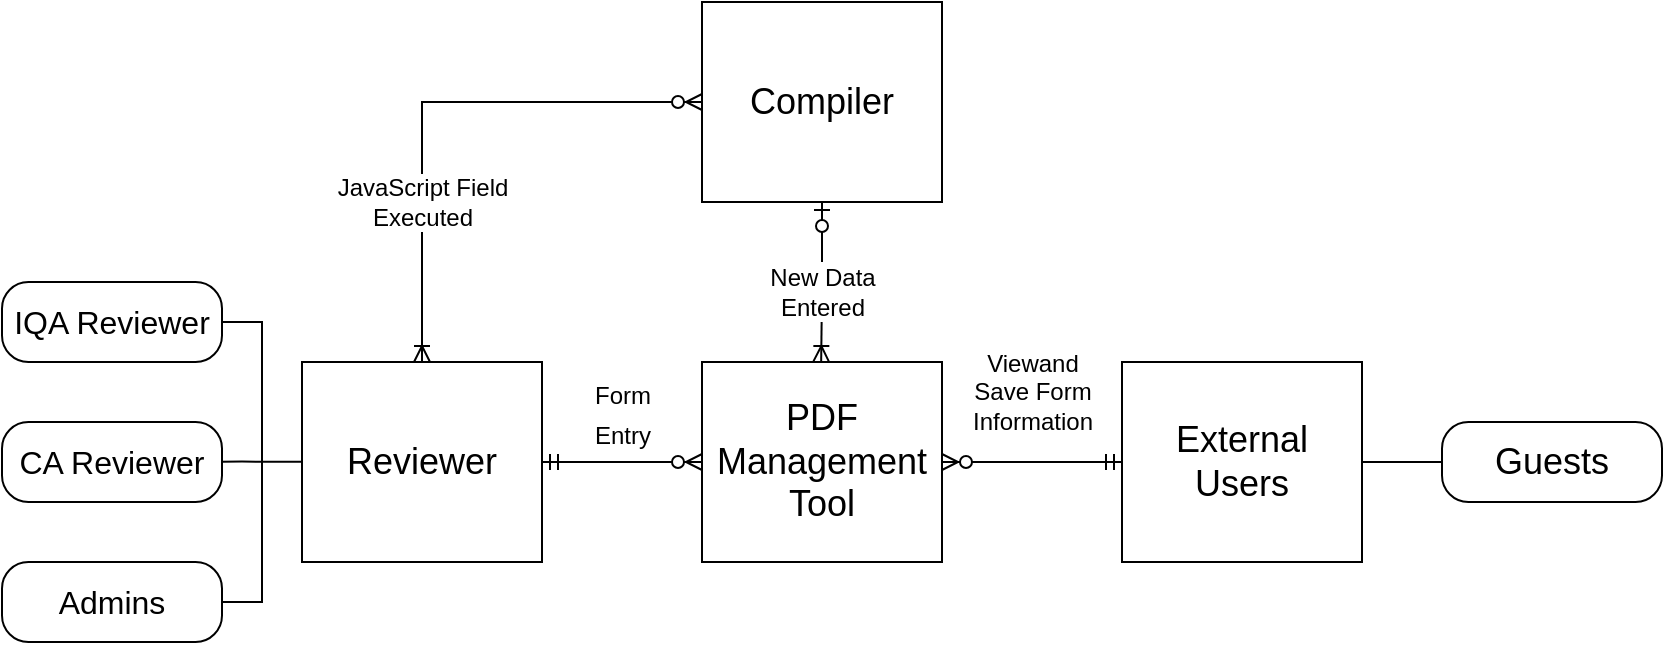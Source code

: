<mxfile version="15.8.8" type="device"><diagram id="R2lEEEUBdFMjLlhIrx00" name="Page-1"><mxGraphModel dx="2361" dy="1293" grid="1" gridSize="10" guides="1" tooltips="1" connect="1" arrows="1" fold="1" page="1" pageScale="1" pageWidth="850" pageHeight="1100" math="0" shadow="0" extFonts="Permanent Marker^https://fonts.googleapis.com/css?family=Permanent+Marker"><root><mxCell id="0"/><mxCell id="1" parent="0"/><mxCell id="h44mhIY3dPf8cAoPlyxF-2" value="&lt;font style=&quot;font-size: 18px&quot;&gt;Reviewer&lt;/font&gt;" style="whiteSpace=wrap;html=1;align=center;" parent="1" vertex="1"><mxGeometry x="160" y="280" width="120" height="100" as="geometry"/></mxCell><mxCell id="h44mhIY3dPf8cAoPlyxF-4" value="&lt;div&gt;&lt;font style=&quot;font-size: 18px&quot;&gt;&lt;font style=&quot;font-size: 18px&quot;&gt;PDF&lt;/font&gt;&lt;br&gt;&lt;/font&gt;&lt;/div&gt;&lt;div&gt;&lt;font style=&quot;font-size: 18px&quot; size=&quot;3&quot;&gt;Management&lt;/font&gt;&lt;/div&gt;&lt;div&gt;&lt;font style=&quot;font-size: 18px&quot; size=&quot;3&quot;&gt;Tool&lt;br&gt;&lt;/font&gt;&lt;/div&gt;" style="whiteSpace=wrap;html=1;align=center;" parent="1" vertex="1"><mxGeometry x="360" y="280" width="120" height="100" as="geometry"/></mxCell><mxCell id="h44mhIY3dPf8cAoPlyxF-5" value="&lt;div&gt;&lt;font style=&quot;font-size: 18px&quot;&gt;External&lt;/font&gt;&lt;/div&gt;&lt;div&gt;&lt;font style=&quot;font-size: 18px&quot;&gt;Users&lt;br&gt;&lt;/font&gt;&lt;/div&gt;" style="whiteSpace=wrap;html=1;align=center;" parent="1" vertex="1"><mxGeometry x="570" y="280" width="120" height="100" as="geometry"/></mxCell><mxCell id="h44mhIY3dPf8cAoPlyxF-18" value="" style="fontSize=12;html=1;endArrow=ERoneToMany;startArrow=none;rounded=0;" parent="1" source="h44mhIY3dPf8cAoPlyxF-36" edge="1"><mxGeometry width="100" height="100" relative="1" as="geometry"><mxPoint x="420" y="200" as="sourcePoint"/><mxPoint x="419.58" y="280" as="targetPoint"/><Array as="points"/></mxGeometry></mxCell><mxCell id="h44mhIY3dPf8cAoPlyxF-6" value="&lt;font style=&quot;font-size: 18px&quot;&gt;Compiler&lt;/font&gt;" style="whiteSpace=wrap;html=1;align=center;" parent="1" vertex="1"><mxGeometry x="360" y="100" width="120" height="100" as="geometry"/></mxCell><mxCell id="h44mhIY3dPf8cAoPlyxF-20" value="" style="fontSize=12;html=1;endArrow=ERzeroToMany;startArrow=ERmandOne;rounded=0;" parent="1" source="h44mhIY3dPf8cAoPlyxF-5" target="h44mhIY3dPf8cAoPlyxF-4" edge="1"><mxGeometry width="100" height="100" relative="1" as="geometry"><mxPoint x="540" y="329.58" as="sourcePoint"/><mxPoint x="490" y="340" as="targetPoint"/></mxGeometry></mxCell><mxCell id="h44mhIY3dPf8cAoPlyxF-21" value="" style="fontSize=12;html=1;endArrow=ERzeroToMany;startArrow=ERmandOne;rounded=0;" parent="1" source="h44mhIY3dPf8cAoPlyxF-2" target="h44mhIY3dPf8cAoPlyxF-4" edge="1"><mxGeometry width="100" height="100" relative="1" as="geometry"><mxPoint x="290" y="329.71" as="sourcePoint"/><mxPoint x="350" y="329.71" as="targetPoint"/></mxGeometry></mxCell><mxCell id="h44mhIY3dPf8cAoPlyxF-23" value="" style="fontSize=12;html=1;endArrow=ERoneToMany;startArrow=ERzeroToMany;rounded=0;entryX=0.5;entryY=0;entryDx=0;entryDy=0;" parent="1" source="h44mhIY3dPf8cAoPlyxF-6" target="h44mhIY3dPf8cAoPlyxF-2" edge="1"><mxGeometry width="100" height="100" relative="1" as="geometry"><mxPoint x="290" y="149.58" as="sourcePoint"/><mxPoint x="190" y="149.58" as="targetPoint"/><Array as="points"><mxPoint x="220" y="150"/></Array></mxGeometry></mxCell><mxCell id="h44mhIY3dPf8cAoPlyxF-39" value="&lt;div&gt;JavaScript Field&lt;/div&gt;&lt;div&gt;Executed&lt;br&gt;&lt;/div&gt;" style="edgeLabel;html=1;align=center;verticalAlign=middle;resizable=0;points=[];fontSize=12;" parent="h44mhIY3dPf8cAoPlyxF-23" vertex="1" connectable="0"><mxGeometry x="0.473" relative="1" as="geometry"><mxPoint y="-9" as="offset"/></mxGeometry></mxCell><mxCell id="h44mhIY3dPf8cAoPlyxF-24" value="&lt;font style=&quot;font-size: 16px&quot;&gt;IQA Reviewer&lt;br&gt;&lt;/font&gt;" style="rounded=1;whiteSpace=wrap;html=1;fontSize=18;arcSize=33;" parent="1" vertex="1"><mxGeometry x="10" y="240" width="110" height="40" as="geometry"/></mxCell><mxCell id="h44mhIY3dPf8cAoPlyxF-25" value="&lt;font style=&quot;font-size: 16px&quot;&gt;CA Reviewer&lt;br&gt;&lt;/font&gt;" style="rounded=1;whiteSpace=wrap;html=1;fontSize=18;arcSize=33;" parent="1" vertex="1"><mxGeometry x="10" y="310" width="110" height="40" as="geometry"/></mxCell><mxCell id="h44mhIY3dPf8cAoPlyxF-28" value="&lt;font style=&quot;font-size: 16px&quot;&gt;Admins&lt;/font&gt;" style="rounded=1;whiteSpace=wrap;html=1;fontSize=18;arcSize=33;" parent="1" vertex="1"><mxGeometry x="10" y="380" width="110" height="40" as="geometry"/></mxCell><mxCell id="h44mhIY3dPf8cAoPlyxF-30" value="" style="endArrow=none;html=1;rounded=0;fontSize=18;" parent="1" source="h44mhIY3dPf8cAoPlyxF-24" edge="1"><mxGeometry width="50" height="50" relative="1" as="geometry"><mxPoint x="120" y="250" as="sourcePoint"/><mxPoint x="140" y="330" as="targetPoint"/><Array as="points"><mxPoint x="140" y="260"/></Array></mxGeometry></mxCell><mxCell id="h44mhIY3dPf8cAoPlyxF-31" value="" style="endArrow=none;html=1;rounded=0;fontSize=18;" parent="1" source="h44mhIY3dPf8cAoPlyxF-25" target="h44mhIY3dPf8cAoPlyxF-2" edge="1"><mxGeometry width="50" height="50" relative="1" as="geometry"><mxPoint x="120" y="329.8" as="sourcePoint"/><mxPoint x="140" y="329.8" as="targetPoint"/><Array as="points"><mxPoint x="130" y="329.8"/></Array></mxGeometry></mxCell><mxCell id="h44mhIY3dPf8cAoPlyxF-32" value="" style="endArrow=none;html=1;rounded=0;fontSize=18;" parent="1" source="h44mhIY3dPf8cAoPlyxF-28" edge="1"><mxGeometry width="50" height="50" relative="1" as="geometry"><mxPoint x="120" y="399.8" as="sourcePoint"/><mxPoint x="140" y="330" as="targetPoint"/><Array as="points"><mxPoint x="140" y="400"/></Array></mxGeometry></mxCell><mxCell id="h44mhIY3dPf8cAoPlyxF-33" value="&lt;div&gt;&lt;font style=&quot;font-size: 12px&quot;&gt;Form&lt;/font&gt;&lt;/div&gt;&lt;div&gt;&lt;font style=&quot;font-size: 12px&quot;&gt;Entry&lt;br&gt;&lt;/font&gt;&lt;/div&gt;" style="text;html=1;align=center;verticalAlign=middle;resizable=0;points=[];autosize=1;strokeColor=none;fillColor=none;fontSize=16;" parent="1" vertex="1"><mxGeometry x="300" y="280" width="40" height="50" as="geometry"/></mxCell><mxCell id="h44mhIY3dPf8cAoPlyxF-35" value="&lt;div&gt;Viewand&lt;/div&gt;&lt;div&gt;Save Form&lt;/div&gt;&lt;div&gt;Information&lt;br&gt;&lt;/div&gt;" style="text;html=1;align=center;verticalAlign=middle;resizable=0;points=[];autosize=1;strokeColor=none;fillColor=none;fontSize=12;" parent="1" vertex="1"><mxGeometry x="490" y="270" width="70" height="50" as="geometry"/></mxCell><mxCell id="h44mhIY3dPf8cAoPlyxF-36" value="&lt;div&gt;New Data&lt;/div&gt;&lt;div&gt;Entered&lt;br&gt;&lt;/div&gt;" style="text;html=1;align=center;verticalAlign=middle;resizable=0;points=[];autosize=1;strokeColor=none;fillColor=none;fontSize=12;" parent="1" vertex="1"><mxGeometry x="385" y="230" width="70" height="30" as="geometry"/></mxCell><mxCell id="h44mhIY3dPf8cAoPlyxF-37" value="" style="fontSize=12;html=1;endArrow=none;startArrow=ERzeroToOne;rounded=0;" parent="1" target="h44mhIY3dPf8cAoPlyxF-36" edge="1"><mxGeometry width="100" height="100" relative="1" as="geometry"><mxPoint x="420" y="200" as="sourcePoint"/><mxPoint x="419.58" y="280" as="targetPoint"/><Array as="points"/></mxGeometry></mxCell><mxCell id="h44mhIY3dPf8cAoPlyxF-40" value="Guests" style="rounded=1;whiteSpace=wrap;html=1;fontSize=18;arcSize=33;" parent="1" vertex="1"><mxGeometry x="730" y="310" width="110" height="40" as="geometry"/></mxCell><mxCell id="h44mhIY3dPf8cAoPlyxF-41" value="" style="endArrow=none;html=1;rounded=0;fontSize=12;" parent="1" source="h44mhIY3dPf8cAoPlyxF-40" target="h44mhIY3dPf8cAoPlyxF-5" edge="1"><mxGeometry width="50" height="50" relative="1" as="geometry"><mxPoint x="730" y="330" as="sourcePoint"/><mxPoint x="780" y="280" as="targetPoint"/></mxGeometry></mxCell></root></mxGraphModel></diagram></mxfile>